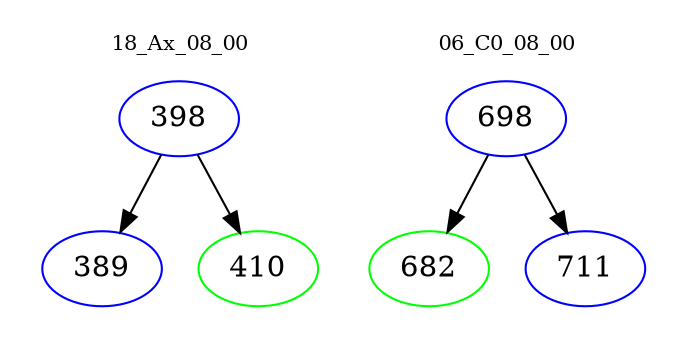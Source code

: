digraph{
subgraph cluster_0 {
color = white
label = "18_Ax_08_00";
fontsize=10;
T0_398 [label="398", color="blue"]
T0_398 -> T0_389 [color="black"]
T0_389 [label="389", color="blue"]
T0_398 -> T0_410 [color="black"]
T0_410 [label="410", color="green"]
}
subgraph cluster_1 {
color = white
label = "06_C0_08_00";
fontsize=10;
T1_698 [label="698", color="blue"]
T1_698 -> T1_682 [color="black"]
T1_682 [label="682", color="green"]
T1_698 -> T1_711 [color="black"]
T1_711 [label="711", color="blue"]
}
}
